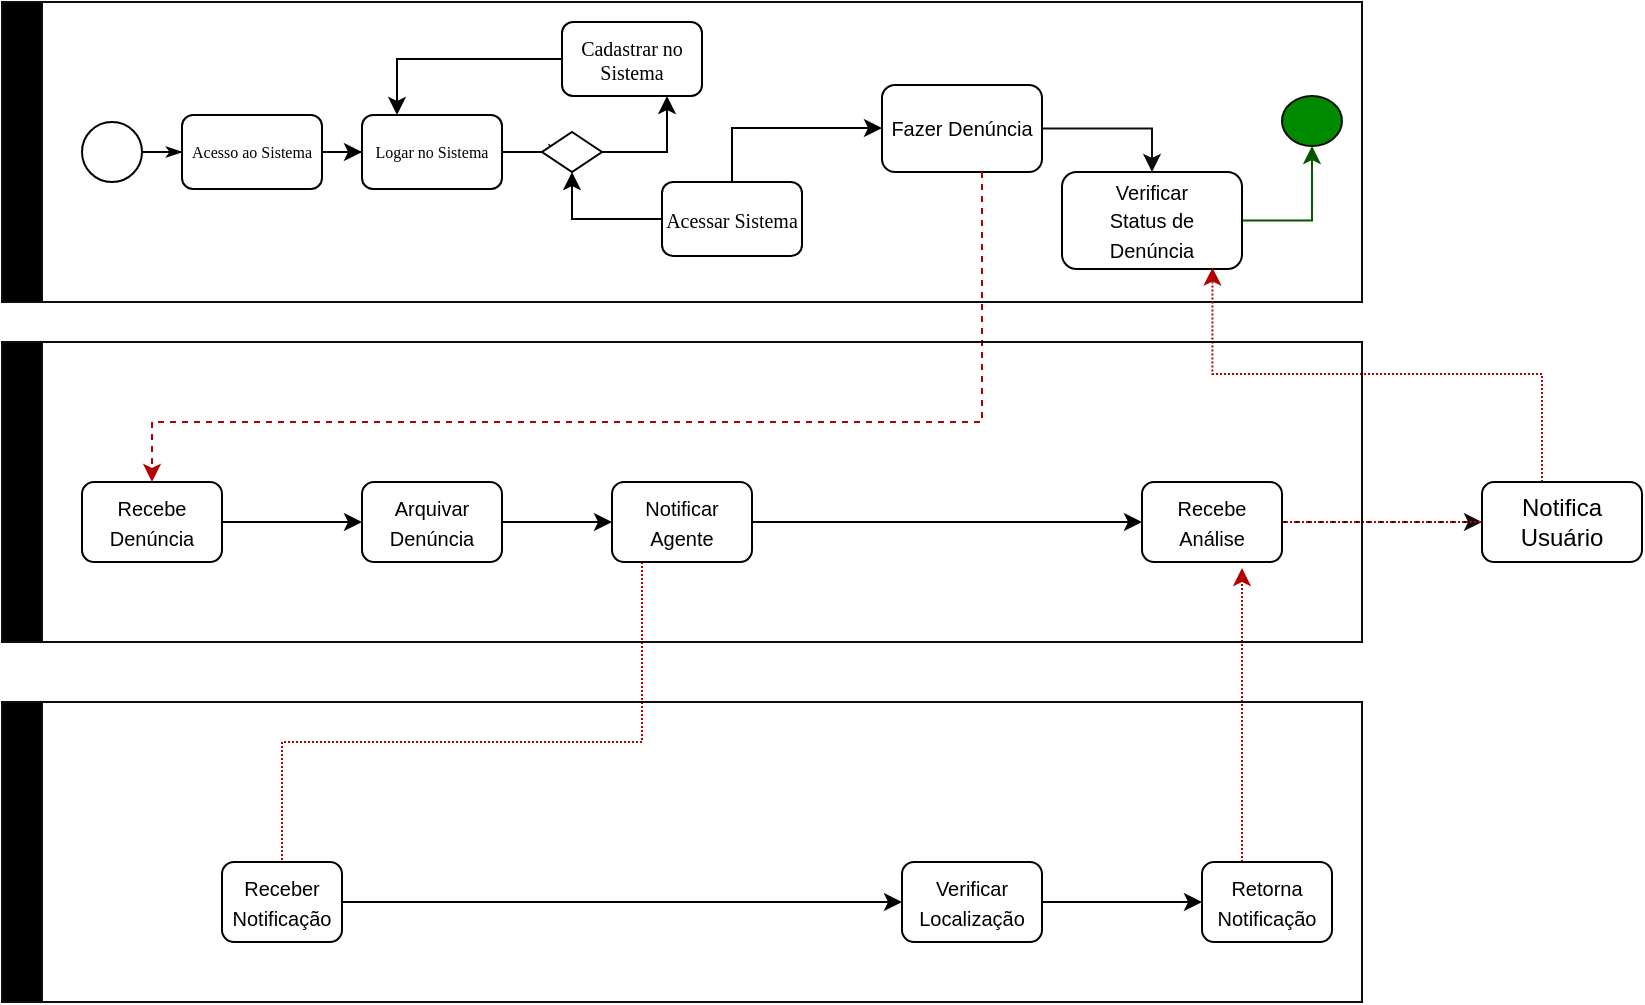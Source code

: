 <mxfile compressed="false" version="13.2.1" type="github">
  <diagram name="Page-1" id="c7488fd3-1785-93aa-aadb-54a6760d102a">
    <mxGraphModel dx="1242" dy="512" grid="1" gridSize="10" guides="1" tooltips="1" connect="1" arrows="1" fold="1" page="1" pageScale="1" pageWidth="1100" pageHeight="850" background="#ffffff" math="0" shadow="0">
      <root>
        <mxCell id="0" />
        <mxCell id="1" parent="0" />
        <mxCell id="O-zvKClyaqoz1twcRvCZ-13" value="Lane 1" style="swimlane;html=1;startSize=20;horizontal=0;strokeColor=#0D0D0D;fillColor=#000000;" parent="1" vertex="1">
          <mxGeometry x="180" y="90" width="680" height="150" as="geometry" />
        </mxCell>
        <mxCell id="O-zvKClyaqoz1twcRvCZ-14" style="edgeStyle=orthogonalEdgeStyle;rounded=0;html=1;labelBackgroundColor=none;startArrow=none;startFill=0;startSize=5;endArrow=classicThin;endFill=1;endSize=5;jettySize=auto;orthogonalLoop=1;strokeWidth=1;fontFamily=Verdana;fontSize=8" parent="O-zvKClyaqoz1twcRvCZ-13" source="O-zvKClyaqoz1twcRvCZ-15" target="O-zvKClyaqoz1twcRvCZ-16" edge="1">
          <mxGeometry relative="1" as="geometry" />
        </mxCell>
        <mxCell id="3NuA4ZIhZBG0QOxVYbok-1" style="edgeStyle=orthogonalEdgeStyle;rounded=0;orthogonalLoop=1;jettySize=auto;html=1;entryX=0.25;entryY=0;entryDx=0;entryDy=0;" parent="O-zvKClyaqoz1twcRvCZ-13" source="O-zvKClyaqoz1twcRvCZ-21" target="O-zvKClyaqoz1twcRvCZ-18" edge="1">
          <mxGeometry relative="1" as="geometry" />
        </mxCell>
        <mxCell id="O-zvKClyaqoz1twcRvCZ-21" value="&lt;font style=&quot;font-size: 10px&quot;&gt;Cadastrar no Sistema&lt;/font&gt;" style="rounded=1;whiteSpace=wrap;html=1;shadow=0;labelBackgroundColor=none;strokeWidth=1;fontFamily=Verdana;fontSize=8;align=center;" parent="O-zvKClyaqoz1twcRvCZ-13" vertex="1">
          <mxGeometry x="280" y="10.0" width="70" height="37" as="geometry" />
        </mxCell>
        <mxCell id="O-zvKClyaqoz1twcRvCZ-15" value="" style="ellipse;whiteSpace=wrap;html=1;rounded=0;shadow=0;labelBackgroundColor=none;strokeWidth=1;fontFamily=Verdana;fontSize=8;align=center;" parent="O-zvKClyaqoz1twcRvCZ-13" vertex="1">
          <mxGeometry x="40" y="60" width="30" height="30" as="geometry" />
        </mxCell>
        <mxCell id="L0ZiwHmItmCpD2yZ8luU-3" value="" style="edgeStyle=orthogonalEdgeStyle;rounded=0;orthogonalLoop=1;jettySize=auto;html=1;" parent="O-zvKClyaqoz1twcRvCZ-13" source="O-zvKClyaqoz1twcRvCZ-16" target="O-zvKClyaqoz1twcRvCZ-18" edge="1">
          <mxGeometry relative="1" as="geometry" />
        </mxCell>
        <mxCell id="O-zvKClyaqoz1twcRvCZ-16" value="Acesso ao Sistema" style="rounded=1;whiteSpace=wrap;html=1;shadow=0;labelBackgroundColor=none;strokeWidth=1;fontFamily=Verdana;fontSize=8;align=center;" parent="O-zvKClyaqoz1twcRvCZ-13" vertex="1">
          <mxGeometry x="90" y="56.5" width="70" height="37" as="geometry" />
        </mxCell>
        <mxCell id="3NuA4ZIhZBG0QOxVYbok-16" style="edgeStyle=orthogonalEdgeStyle;rounded=0;orthogonalLoop=1;jettySize=auto;html=1;exitX=1;exitY=0.5;exitDx=0;exitDy=0;entryX=0.75;entryY=1;entryDx=0;entryDy=0;" parent="O-zvKClyaqoz1twcRvCZ-13" source="3NuA4ZIhZBG0QOxVYbok-14" target="O-zvKClyaqoz1twcRvCZ-21" edge="1">
          <mxGeometry relative="1" as="geometry" />
        </mxCell>
        <mxCell id="3NuA4ZIhZBG0QOxVYbok-23" style="edgeStyle=orthogonalEdgeStyle;rounded=0;orthogonalLoop=1;jettySize=auto;html=1;exitX=1;exitY=0.5;exitDx=0;exitDy=0;entryX=0;entryY=1;entryDx=0;entryDy=0;" parent="O-zvKClyaqoz1twcRvCZ-13" source="O-zvKClyaqoz1twcRvCZ-18" target="3NuA4ZIhZBG0QOxVYbok-14" edge="1">
          <mxGeometry relative="1" as="geometry" />
        </mxCell>
        <mxCell id="O-zvKClyaqoz1twcRvCZ-18" value="Logar no Sistema" style="rounded=1;whiteSpace=wrap;html=1;shadow=0;labelBackgroundColor=none;strokeWidth=1;fontFamily=Verdana;fontSize=8;align=center;" parent="O-zvKClyaqoz1twcRvCZ-13" vertex="1">
          <mxGeometry x="180" y="56.5" width="70" height="37" as="geometry" />
        </mxCell>
        <mxCell id="3NuA4ZIhZBG0QOxVYbok-21" style="edgeStyle=orthogonalEdgeStyle;rounded=0;orthogonalLoop=1;jettySize=auto;html=1;" parent="O-zvKClyaqoz1twcRvCZ-13" source="2b4e8129b02d487f-17" target="3NuA4ZIhZBG0QOxVYbok-20" edge="1">
          <mxGeometry relative="1" as="geometry">
            <Array as="points">
              <mxPoint x="365" y="63" />
            </Array>
          </mxGeometry>
        </mxCell>
        <mxCell id="3NuA4ZIhZBG0QOxVYbok-27" style="edgeStyle=orthogonalEdgeStyle;rounded=0;orthogonalLoop=1;jettySize=auto;html=1;entryX=0.5;entryY=1;entryDx=0;entryDy=0;" parent="O-zvKClyaqoz1twcRvCZ-13" source="2b4e8129b02d487f-17" target="3NuA4ZIhZBG0QOxVYbok-14" edge="1">
          <mxGeometry relative="1" as="geometry" />
        </mxCell>
        <mxCell id="2b4e8129b02d487f-17" value="&lt;font style=&quot;font-size: 10px&quot;&gt;Acessar Sistema&lt;/font&gt;" style="rounded=1;whiteSpace=wrap;html=1;shadow=0;labelBackgroundColor=none;strokeWidth=1;fontFamily=Verdana;fontSize=8;align=center;" parent="O-zvKClyaqoz1twcRvCZ-13" vertex="1">
          <mxGeometry x="330" y="90" width="70" height="37" as="geometry" />
        </mxCell>
        <mxCell id="3NuA4ZIhZBG0QOxVYbok-109" style="edgeStyle=orthogonalEdgeStyle;rounded=0;orthogonalLoop=1;jettySize=auto;html=1;entryX=0.5;entryY=0;entryDx=0;entryDy=0;strokeColor=#0D0D0D;" parent="O-zvKClyaqoz1twcRvCZ-13" source="3NuA4ZIhZBG0QOxVYbok-20" target="3NuA4ZIhZBG0QOxVYbok-108" edge="1">
          <mxGeometry relative="1" as="geometry" />
        </mxCell>
        <mxCell id="3NuA4ZIhZBG0QOxVYbok-20" value="&lt;font style=&quot;font-size: 10px&quot;&gt;Fazer Denúncia&lt;/font&gt;" style="rounded=1;whiteSpace=wrap;html=1;" parent="O-zvKClyaqoz1twcRvCZ-13" vertex="1">
          <mxGeometry x="440" y="41.5" width="80" height="43.5" as="geometry" />
        </mxCell>
        <mxCell id="3NuA4ZIhZBG0QOxVYbok-14" value="" style="rhombus;whiteSpace=wrap;html=1;" parent="O-zvKClyaqoz1twcRvCZ-13" vertex="1">
          <mxGeometry x="270" y="65" width="30" height="20" as="geometry" />
        </mxCell>
        <mxCell id="3NuA4ZIhZBG0QOxVYbok-28" value="" style="shape=mxgraph.bpmn.shape;html=1;verticalLabelPosition=bottom;labelBackgroundColor=#ffffff;verticalAlign=top;align=center;perimeter=ellipsePerimeter;outlineConnect=0;outline=standard;symbol=general;strokeColor=#0D0D0D;fillColor=#008a00;fontColor=#ffffff;" parent="O-zvKClyaqoz1twcRvCZ-13" vertex="1">
          <mxGeometry x="640" y="47" width="30" height="25" as="geometry" />
        </mxCell>
        <mxCell id="3NuA4ZIhZBG0QOxVYbok-132" style="edgeStyle=orthogonalEdgeStyle;rounded=0;orthogonalLoop=1;jettySize=auto;html=1;entryX=0.5;entryY=1;entryDx=0;entryDy=0;strokeColor=#005700;fillColor=#008a00;" parent="O-zvKClyaqoz1twcRvCZ-13" source="3NuA4ZIhZBG0QOxVYbok-108" target="3NuA4ZIhZBG0QOxVYbok-28" edge="1">
          <mxGeometry relative="1" as="geometry" />
        </mxCell>
        <mxCell id="3NuA4ZIhZBG0QOxVYbok-108" value="&lt;font size=&quot;1&quot;&gt;Verificar&lt;br&gt;Status de&lt;br&gt;Denúncia&lt;br&gt;&lt;/font&gt;" style="rounded=1;whiteSpace=wrap;html=1;strokeColor=#000000;rotation=0;" parent="O-zvKClyaqoz1twcRvCZ-13" vertex="1">
          <mxGeometry x="530" y="85" width="90" height="48.5" as="geometry" />
        </mxCell>
        <mxCell id="3NuA4ZIhZBG0QOxVYbok-44" style="edgeStyle=orthogonalEdgeStyle;rounded=0;orthogonalLoop=1;jettySize=auto;html=1;" parent="1" source="3NuA4ZIhZBG0QOxVYbok-29" target="3NuA4ZIhZBG0QOxVYbok-35" edge="1">
          <mxGeometry relative="1" as="geometry" />
        </mxCell>
        <mxCell id="3NuA4ZIhZBG0QOxVYbok-29" value="&lt;font style=&quot;font-size: 10px&quot;&gt;Recebe&lt;br&gt;&lt;/font&gt;&lt;font style=&quot;font-size: 10px&quot;&gt;Denúncia&lt;/font&gt;" style="rounded=1;whiteSpace=wrap;html=1;" parent="1" vertex="1">
          <mxGeometry x="220" y="330" width="70" height="40" as="geometry" />
        </mxCell>
        <mxCell id="3NuA4ZIhZBG0QOxVYbok-32" style="edgeStyle=orthogonalEdgeStyle;rounded=0;orthogonalLoop=1;jettySize=auto;html=1;dashed=1;fillColor=#e51400;strokeColor=#B20000;" parent="1" source="3NuA4ZIhZBG0QOxVYbok-20" target="3NuA4ZIhZBG0QOxVYbok-29" edge="1">
          <mxGeometry relative="1" as="geometry">
            <Array as="points">
              <mxPoint x="670" y="300" />
            </Array>
          </mxGeometry>
        </mxCell>
        <mxCell id="3NuA4ZIhZBG0QOxVYbok-45" style="edgeStyle=orthogonalEdgeStyle;rounded=0;orthogonalLoop=1;jettySize=auto;html=1;" parent="1" source="3NuA4ZIhZBG0QOxVYbok-35" target="3NuA4ZIhZBG0QOxVYbok-36" edge="1">
          <mxGeometry relative="1" as="geometry" />
        </mxCell>
        <mxCell id="3NuA4ZIhZBG0QOxVYbok-35" value="&lt;font size=&quot;1&quot;&gt;Arquivar&lt;br&gt;Denúncia&lt;br&gt;&lt;/font&gt;" style="rounded=1;whiteSpace=wrap;html=1;" parent="1" vertex="1">
          <mxGeometry x="360" y="330" width="70" height="40" as="geometry" />
        </mxCell>
        <mxCell id="3NuA4ZIhZBG0QOxVYbok-46" style="edgeStyle=orthogonalEdgeStyle;rounded=0;orthogonalLoop=1;jettySize=auto;html=1;entryX=0.857;entryY=0.25;entryDx=0;entryDy=0;entryPerimeter=0;dashed=1;dashPattern=1 1;fillColor=#e51400;strokeColor=#B20000;" parent="1" source="3NuA4ZIhZBG0QOxVYbok-36" target="3NuA4ZIhZBG0QOxVYbok-38" edge="1">
          <mxGeometry relative="1" as="geometry">
            <mxPoint x="520" y="510" as="targetPoint" />
            <Array as="points">
              <mxPoint x="500" y="460" />
              <mxPoint x="320" y="460" />
              <mxPoint x="320" y="530" />
            </Array>
          </mxGeometry>
        </mxCell>
        <mxCell id="3NuA4ZIhZBG0QOxVYbok-47" style="edgeStyle=orthogonalEdgeStyle;rounded=0;orthogonalLoop=1;jettySize=auto;html=1;exitX=1;exitY=0.5;exitDx=0;exitDy=0;" parent="1" source="3NuA4ZIhZBG0QOxVYbok-36" target="3NuA4ZIhZBG0QOxVYbok-37" edge="1">
          <mxGeometry relative="1" as="geometry" />
        </mxCell>
        <mxCell id="3NuA4ZIhZBG0QOxVYbok-36" value="&lt;font size=&quot;1&quot;&gt;Notificar&lt;br&gt;Agente&lt;br&gt;&lt;/font&gt;" style="rounded=1;whiteSpace=wrap;html=1;" parent="1" vertex="1">
          <mxGeometry x="485" y="330" width="70" height="40" as="geometry" />
        </mxCell>
        <mxCell id="3NuA4ZIhZBG0QOxVYbok-53" style="edgeStyle=orthogonalEdgeStyle;rounded=0;orthogonalLoop=1;jettySize=auto;html=1;strokeColor=#0D0D0D;dashed=1;" parent="1" source="3NuA4ZIhZBG0QOxVYbok-37" target="3NuA4ZIhZBG0QOxVYbok-52" edge="1">
          <mxGeometry relative="1" as="geometry">
            <Array as="points">
              <mxPoint x="870" y="350" />
              <mxPoint x="870" y="350" />
            </Array>
          </mxGeometry>
        </mxCell>
        <mxCell id="3NuA4ZIhZBG0QOxVYbok-111" style="edgeStyle=orthogonalEdgeStyle;rounded=0;orthogonalLoop=1;jettySize=auto;html=1;entryX=0.836;entryY=0.986;entryDx=0;entryDy=0;entryPerimeter=0;strokeColor=#B20000;fillColor=#e51400;dashed=1;dashPattern=1 1;" parent="1" source="3NuA4ZIhZBG0QOxVYbok-37" target="3NuA4ZIhZBG0QOxVYbok-108" edge="1">
          <mxGeometry relative="1" as="geometry">
            <Array as="points">
              <mxPoint x="950" y="350" />
              <mxPoint x="950" y="276" />
              <mxPoint x="785" y="276" />
            </Array>
          </mxGeometry>
        </mxCell>
        <mxCell id="3NuA4ZIhZBG0QOxVYbok-37" value="&lt;font style=&quot;font-size: 10px&quot;&gt;Recebe&lt;br&gt;Análise&lt;br&gt;&lt;/font&gt;" style="rounded=1;whiteSpace=wrap;html=1;" parent="1" vertex="1">
          <mxGeometry x="750" y="330" width="70" height="40" as="geometry" />
        </mxCell>
        <mxCell id="3NuA4ZIhZBG0QOxVYbok-49" style="edgeStyle=orthogonalEdgeStyle;rounded=0;orthogonalLoop=1;jettySize=auto;html=1;entryX=0;entryY=0.5;entryDx=0;entryDy=0;" parent="1" source="3NuA4ZIhZBG0QOxVYbok-38" target="3NuA4ZIhZBG0QOxVYbok-40" edge="1">
          <mxGeometry relative="1" as="geometry" />
        </mxCell>
        <mxCell id="3NuA4ZIhZBG0QOxVYbok-38" value="&lt;font size=&quot;1&quot;&gt;Receber&lt;br&gt;Notificação&lt;br&gt;&lt;/font&gt;" style="rounded=1;whiteSpace=wrap;html=1;" parent="1" vertex="1">
          <mxGeometry x="290" y="520" width="60" height="40" as="geometry" />
        </mxCell>
        <mxCell id="3NuA4ZIhZBG0QOxVYbok-51" style="edgeStyle=orthogonalEdgeStyle;rounded=0;orthogonalLoop=1;jettySize=auto;html=1;strokeColor=#B20000;fillColor=#e51400;dashed=1;dashPattern=1 1;" parent="1" source="3NuA4ZIhZBG0QOxVYbok-39" edge="1">
          <mxGeometry relative="1" as="geometry">
            <mxPoint x="800" y="373" as="targetPoint" />
            <Array as="points">
              <mxPoint x="800" y="373" />
            </Array>
          </mxGeometry>
        </mxCell>
        <mxCell id="3NuA4ZIhZBG0QOxVYbok-39" value="&lt;font size=&quot;1&quot;&gt;Retorna&lt;br&gt;Notificação&lt;br&gt;&lt;/font&gt;" style="rounded=1;whiteSpace=wrap;html=1;" parent="1" vertex="1">
          <mxGeometry x="780" y="520" width="65" height="40" as="geometry" />
        </mxCell>
        <mxCell id="3NuA4ZIhZBG0QOxVYbok-50" style="edgeStyle=orthogonalEdgeStyle;rounded=0;orthogonalLoop=1;jettySize=auto;html=1;" parent="1" source="3NuA4ZIhZBG0QOxVYbok-40" target="3NuA4ZIhZBG0QOxVYbok-39" edge="1">
          <mxGeometry relative="1" as="geometry" />
        </mxCell>
        <mxCell id="3NuA4ZIhZBG0QOxVYbok-40" value="&lt;font size=&quot;1&quot;&gt;Verificar&lt;br&gt;Localização&lt;br&gt;&lt;/font&gt;" style="rounded=1;whiteSpace=wrap;html=1;" parent="1" vertex="1">
          <mxGeometry x="630" y="520" width="70" height="40" as="geometry" />
        </mxCell>
        <mxCell id="3NuA4ZIhZBG0QOxVYbok-52" value="Notifica&lt;br&gt;Usuário" style="rounded=1;whiteSpace=wrap;html=1;strokeColor=#000000;" parent="1" vertex="1">
          <mxGeometry x="920" y="330" width="80" height="40" as="geometry" />
        </mxCell>
        <mxCell id="KYMF_m6-QLbQxirrAlfu-1" value="Lane 1" style="swimlane;html=1;startSize=20;horizontal=0;strokeColor=#0D0D0D;fillColor=#000000;" vertex="1" parent="1">
          <mxGeometry x="180" y="260" width="680" height="150" as="geometry" />
        </mxCell>
        <mxCell id="KYMF_m6-QLbQxirrAlfu-24" value="Lane 1" style="swimlane;html=1;startSize=20;horizontal=0;strokeColor=#0D0D0D;fillColor=#000000;" vertex="1" parent="1">
          <mxGeometry x="180" y="440" width="680" height="150" as="geometry" />
        </mxCell>
      </root>
    </mxGraphModel>
  </diagram>
</mxfile>
